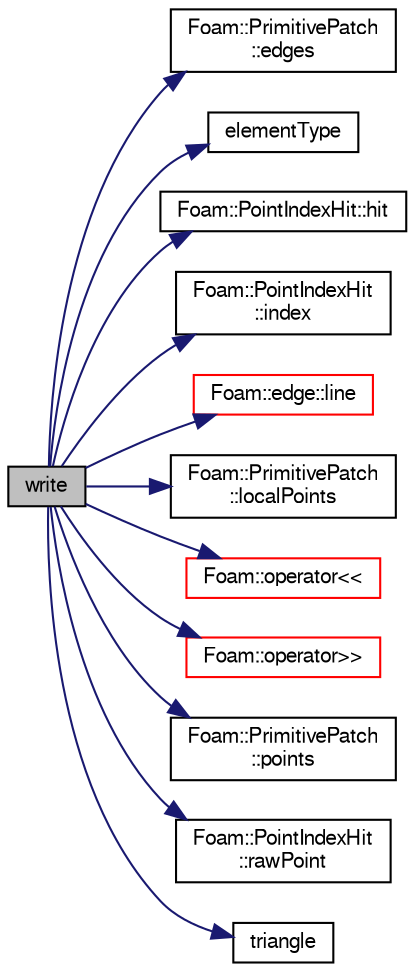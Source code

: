 digraph "write"
{
  bgcolor="transparent";
  edge [fontname="FreeSans",fontsize="10",labelfontname="FreeSans",labelfontsize="10"];
  node [fontname="FreeSans",fontsize="10",shape=record];
  rankdir="LR";
  Node112 [label="write",height=0.2,width=0.4,color="black", fillcolor="grey75", style="filled", fontcolor="black"];
  Node112 -> Node113 [color="midnightblue",fontsize="10",style="solid",fontname="FreeSans"];
  Node113 [label="Foam::PrimitivePatch\l::edges",height=0.2,width=0.4,color="black",URL="$a27538.html#a21d764179912ddda5c6f95193c289846",tooltip="Return list of edges, address into LOCAL point list. "];
  Node112 -> Node114 [color="midnightblue",fontsize="10",style="solid",fontname="FreeSans"];
  Node114 [label="elementType",height=0.2,width=0.4,color="black",URL="$a25518.html#a330a534b855e6ab71363eefb6c455014"];
  Node112 -> Node115 [color="midnightblue",fontsize="10",style="solid",fontname="FreeSans"];
  Node115 [label="Foam::PointIndexHit::hit",height=0.2,width=0.4,color="black",URL="$a27566.html#aee8dc30bf27cefe419b15f96e594c155",tooltip="Is there a hit. "];
  Node112 -> Node116 [color="midnightblue",fontsize="10",style="solid",fontname="FreeSans"];
  Node116 [label="Foam::PointIndexHit\l::index",height=0.2,width=0.4,color="black",URL="$a27566.html#a4a438520bb14406481732edc13c119c7",tooltip="Return index. "];
  Node112 -> Node117 [color="midnightblue",fontsize="10",style="solid",fontname="FreeSans"];
  Node117 [label="Foam::edge::line",height=0.2,width=0.4,color="red",URL="$a27210.html#a7e77f7ccd244bd2018175b700da722ca",tooltip="Return edge line. "];
  Node112 -> Node121 [color="midnightblue",fontsize="10",style="solid",fontname="FreeSans"];
  Node121 [label="Foam::PrimitivePatch\l::localPoints",height=0.2,width=0.4,color="black",URL="$a27538.html#aca6c65ee2831bb6795149af7635640a2",tooltip="Return pointField of points in patch. "];
  Node112 -> Node122 [color="midnightblue",fontsize="10",style="solid",fontname="FreeSans"];
  Node122 [label="Foam::operator\<\<",height=0.2,width=0.4,color="red",URL="$a21124.html#ae86a76a63deefbe1a4490c873ad8e1b2"];
  Node112 -> Node173 [color="midnightblue",fontsize="10",style="solid",fontname="FreeSans"];
  Node173 [label="Foam::operator\>\>",height=0.2,width=0.4,color="red",URL="$a21124.html#a44f398e0525f8d7f48cead029868d845"];
  Node112 -> Node175 [color="midnightblue",fontsize="10",style="solid",fontname="FreeSans"];
  Node175 [label="Foam::PrimitivePatch\l::points",height=0.2,width=0.4,color="black",URL="$a27538.html#aa3c7d968f31c88780c663876f64ef6a6",tooltip="Return reference to global points. "];
  Node112 -> Node176 [color="midnightblue",fontsize="10",style="solid",fontname="FreeSans"];
  Node176 [label="Foam::PointIndexHit\l::rawPoint",height=0.2,width=0.4,color="black",URL="$a27566.html#a479a270e3db1518fd61b8a756455786b",tooltip="Return point with no checking. "];
  Node112 -> Node177 [color="midnightblue",fontsize="10",style="solid",fontname="FreeSans"];
  Node177 [label="triangle",height=0.2,width=0.4,color="black",URL="$a25518.html#ad3f539631dea41eb6c70c82dd4178abb"];
}
